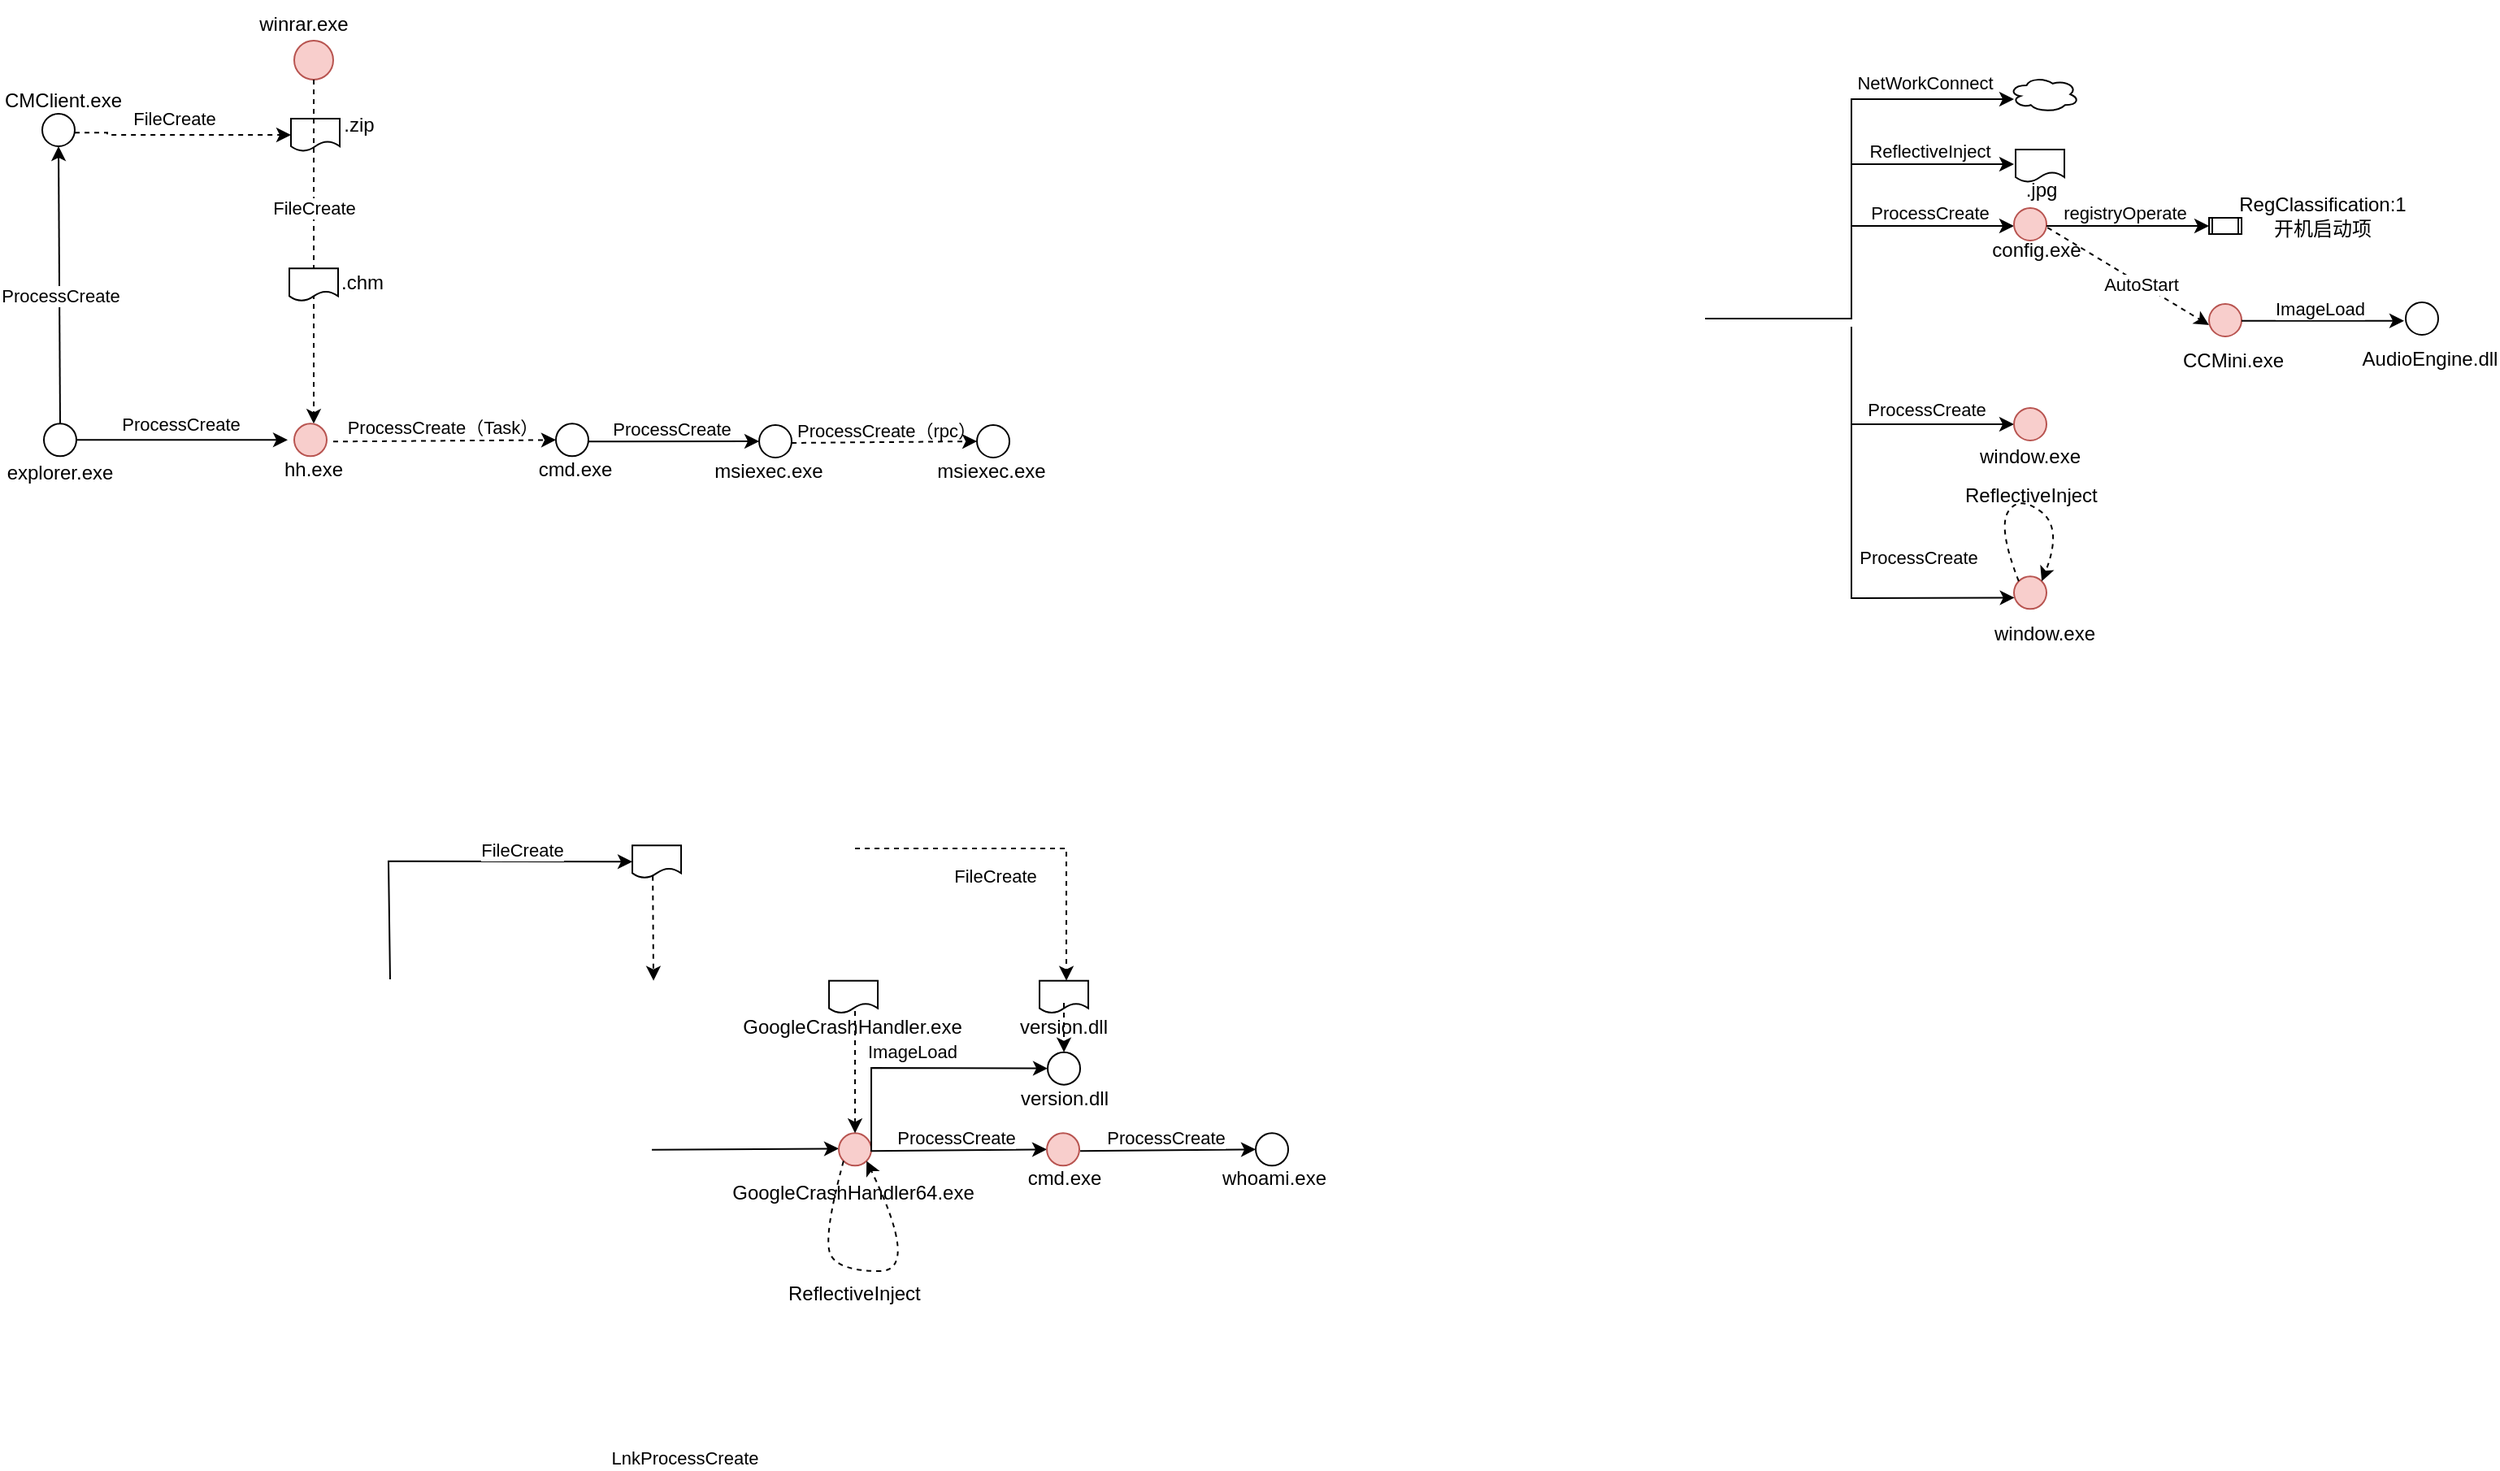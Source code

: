 <mxfile version="24.7.10">
  <diagram name="第 1 页" id="ffTpApcm0pgPxWFKq06H">
    <mxGraphModel dx="863" dy="381" grid="1" gridSize="10" guides="1" tooltips="1" connect="1" arrows="1" fold="1" page="1" pageScale="1" pageWidth="827" pageHeight="1169" math="0" shadow="0">
      <root>
        <mxCell id="0" />
        <mxCell id="1" parent="0" />
        <mxCell id="lSYbg_Df87yItmygA94X-109" value="ProcessCreate（rpc）" style="edgeLabel;html=1;align=center;verticalAlign=middle;resizable=0;points=[];" vertex="1" connectable="0" parent="1">
          <mxGeometry x="570.523" y="365.002" as="geometry">
            <mxPoint x="-5" y="-2" as="offset" />
          </mxGeometry>
        </mxCell>
        <mxCell id="lSYbg_Df87yItmygA94X-1" value="" style="ellipse;whiteSpace=wrap;html=1;aspect=fixed;" vertex="1" parent="1">
          <mxGeometry x="48" y="358.67" width="20" height="20" as="geometry" />
        </mxCell>
        <mxCell id="lSYbg_Df87yItmygA94X-2" value="" style="endArrow=classic;html=1;rounded=0;exitX=1;exitY=0.5;exitDx=0;exitDy=0;" edge="1" parent="1" source="lSYbg_Df87yItmygA94X-1">
          <mxGeometry width="50" height="50" relative="1" as="geometry">
            <mxPoint x="298" y="353.67" as="sourcePoint" />
            <mxPoint x="198" y="368.67" as="targetPoint" />
          </mxGeometry>
        </mxCell>
        <mxCell id="lSYbg_Df87yItmygA94X-3" value="ProcessCreate" style="edgeLabel;html=1;align=center;verticalAlign=middle;resizable=0;points=[];" vertex="1" connectable="0" parent="lSYbg_Df87yItmygA94X-2">
          <mxGeometry x="-0.16" y="3" relative="1" as="geometry">
            <mxPoint x="9" y="-7" as="offset" />
          </mxGeometry>
        </mxCell>
        <mxCell id="lSYbg_Df87yItmygA94X-4" value="" style="endArrow=classic;html=1;rounded=0;entryX=0;entryY=0.5;entryDx=0;entryDy=0;" edge="1" parent="1" target="lSYbg_Df87yItmygA94X-7">
          <mxGeometry width="50" height="50" relative="1" as="geometry">
            <mxPoint x="1160" y="299" as="sourcePoint" />
            <mxPoint x="1208" y="449" as="targetPoint" />
            <Array as="points">
              <mxPoint x="1160" y="359" />
            </Array>
          </mxGeometry>
        </mxCell>
        <mxCell id="lSYbg_Df87yItmygA94X-5" value="ProcessCreate" style="edgeLabel;html=1;align=center;verticalAlign=middle;resizable=0;points=[];" vertex="1" connectable="0" parent="lSYbg_Df87yItmygA94X-4">
          <mxGeometry x="-0.16" y="3" relative="1" as="geometry">
            <mxPoint x="39" y="-6" as="offset" />
          </mxGeometry>
        </mxCell>
        <mxCell id="lSYbg_Df87yItmygA94X-6" value="explorer.exe" style="text;strokeColor=none;align=center;fillColor=none;html=1;verticalAlign=middle;whiteSpace=wrap;rounded=0;" vertex="1" parent="1">
          <mxGeometry x="28" y="373.67" width="60" height="30" as="geometry" />
        </mxCell>
        <mxCell id="lSYbg_Df87yItmygA94X-7" value="" style="ellipse;whiteSpace=wrap;html=1;aspect=fixed;fillColor=#f8cecc;strokeColor=#b85450;" vertex="1" parent="1">
          <mxGeometry x="1260" y="349" width="20" height="20" as="geometry" />
        </mxCell>
        <mxCell id="lSYbg_Df87yItmygA94X-8" value="window.exe" style="text;strokeColor=none;align=center;fillColor=none;html=1;verticalAlign=middle;whiteSpace=wrap;rounded=0;" vertex="1" parent="1">
          <mxGeometry x="1240" y="364" width="60" height="30" as="geometry" />
        </mxCell>
        <mxCell id="lSYbg_Df87yItmygA94X-9" value="" style="endArrow=classic;html=1;rounded=0;exitX=0.5;exitY=0;exitDx=0;exitDy=0;entryX=0.5;entryY=1;entryDx=0;entryDy=0;" edge="1" parent="1" source="lSYbg_Df87yItmygA94X-1" target="lSYbg_Df87yItmygA94X-11">
          <mxGeometry width="50" height="50" relative="1" as="geometry">
            <mxPoint x="57" y="274.17" as="sourcePoint" />
            <mxPoint x="57" y="190" as="targetPoint" />
          </mxGeometry>
        </mxCell>
        <mxCell id="lSYbg_Df87yItmygA94X-10" value="ProcessCreate" style="edgeLabel;html=1;align=center;verticalAlign=middle;resizable=0;points=[];" vertex="1" connectable="0" parent="lSYbg_Df87yItmygA94X-9">
          <mxGeometry x="-0.16" y="3" relative="1" as="geometry">
            <mxPoint x="3" y="-7" as="offset" />
          </mxGeometry>
        </mxCell>
        <mxCell id="lSYbg_Df87yItmygA94X-11" value="" style="ellipse;whiteSpace=wrap;html=1;aspect=fixed;" vertex="1" parent="1">
          <mxGeometry x="47" y="168" width="20" height="20" as="geometry" />
        </mxCell>
        <mxCell id="lSYbg_Df87yItmygA94X-12" value="CMClient.exe" style="text;strokeColor=none;align=center;fillColor=none;html=1;verticalAlign=middle;whiteSpace=wrap;rounded=0;" vertex="1" parent="1">
          <mxGeometry x="30" y="145" width="60" height="30" as="geometry" />
        </mxCell>
        <mxCell id="lSYbg_Df87yItmygA94X-13" value="" style="endArrow=classic;html=1;rounded=0;exitX=1;exitY=0.5;exitDx=0;exitDy=0;edgeStyle=elbowEdgeStyle;dashed=1;entryX=0;entryY=0.5;entryDx=0;entryDy=0;" edge="1" parent="1" target="lSYbg_Df87yItmygA94X-15">
          <mxGeometry width="50" height="50" relative="1" as="geometry">
            <mxPoint x="67" y="179.58" as="sourcePoint" />
            <mxPoint x="117" y="120" as="targetPoint" />
            <Array as="points">
              <mxPoint x="87" y="180" />
            </Array>
          </mxGeometry>
        </mxCell>
        <mxCell id="lSYbg_Df87yItmygA94X-14" value="FileCreate" style="edgeLabel;html=1;align=center;verticalAlign=middle;resizable=0;points=[];" vertex="1" connectable="0" parent="lSYbg_Df87yItmygA94X-13">
          <mxGeometry x="-0.16" y="3" relative="1" as="geometry">
            <mxPoint x="6" y="-7" as="offset" />
          </mxGeometry>
        </mxCell>
        <mxCell id="lSYbg_Df87yItmygA94X-15" value="" style="shape=document;whiteSpace=wrap;html=1;boundedLbl=1;" vertex="1" parent="1">
          <mxGeometry x="200" y="171" width="30" height="20" as="geometry" />
        </mxCell>
        <mxCell id="lSYbg_Df87yItmygA94X-16" value=".zip" style="text;strokeColor=none;align=center;fillColor=none;html=1;verticalAlign=middle;whiteSpace=wrap;rounded=0;" vertex="1" parent="1">
          <mxGeometry x="212" y="160" width="60" height="30" as="geometry" />
        </mxCell>
        <mxCell id="lSYbg_Df87yItmygA94X-17" value="" style="ellipse;whiteSpace=wrap;html=1;aspect=fixed;fillColor=#f8cecc;strokeColor=#b85450;" vertex="1" parent="1">
          <mxGeometry x="202" y="123" width="24" height="24" as="geometry" />
        </mxCell>
        <mxCell id="lSYbg_Df87yItmygA94X-18" value="winrar.exe" style="text;strokeColor=none;align=center;fillColor=none;html=1;verticalAlign=middle;whiteSpace=wrap;rounded=0;" vertex="1" parent="1">
          <mxGeometry x="178" y="98" width="60" height="30" as="geometry" />
        </mxCell>
        <mxCell id="lSYbg_Df87yItmygA94X-19" value="" style="endArrow=classic;html=1;rounded=0;entryX=0.339;entryY=-0.066;entryDx=0;entryDy=0;entryPerimeter=0;" edge="1" parent="1">
          <mxGeometry width="50" height="50" relative="1" as="geometry">
            <mxPoint x="1160" y="359" as="sourcePoint" />
            <mxPoint x="1260.34" y="465.69" as="targetPoint" />
            <Array as="points">
              <mxPoint x="1160" y="466" />
            </Array>
          </mxGeometry>
        </mxCell>
        <mxCell id="lSYbg_Df87yItmygA94X-20" value="ProcessCreate" style="edgeLabel;html=1;align=center;verticalAlign=middle;resizable=0;points=[];" vertex="1" connectable="0" parent="lSYbg_Df87yItmygA94X-19">
          <mxGeometry x="-0.16" y="3" relative="1" as="geometry">
            <mxPoint x="38" y="-5" as="offset" />
          </mxGeometry>
        </mxCell>
        <mxCell id="lSYbg_Df87yItmygA94X-21" value="" style="endArrow=classic;html=1;rounded=0;exitX=1;exitY=0.5;exitDx=0;exitDy=0;" edge="1" parent="1">
          <mxGeometry width="50" height="50" relative="1" as="geometry">
            <mxPoint x="1070" y="294" as="sourcePoint" />
            <mxPoint x="1260" y="159" as="targetPoint" />
            <Array as="points">
              <mxPoint x="1160" y="294" />
              <mxPoint x="1160" y="159" />
            </Array>
          </mxGeometry>
        </mxCell>
        <mxCell id="lSYbg_Df87yItmygA94X-22" value="NetWorkConnect" style="edgeLabel;html=1;align=center;verticalAlign=middle;resizable=0;points=[];" vertex="1" connectable="0" parent="lSYbg_Df87yItmygA94X-21">
          <mxGeometry x="0.083" y="3" relative="1" as="geometry">
            <mxPoint x="48" y="-59" as="offset" />
          </mxGeometry>
        </mxCell>
        <mxCell id="lSYbg_Df87yItmygA94X-23" value="" style="ellipse;shape=cloud;whiteSpace=wrap;html=1;" vertex="1" parent="1">
          <mxGeometry x="1257" y="145" width="43" height="22" as="geometry" />
        </mxCell>
        <mxCell id="lSYbg_Df87yItmygA94X-24" value="" style="endArrow=classic;html=1;rounded=0;" edge="1" parent="1">
          <mxGeometry width="50" height="50" relative="1" as="geometry">
            <mxPoint x="1160" y="199" as="sourcePoint" />
            <mxPoint x="1260" y="199" as="targetPoint" />
          </mxGeometry>
        </mxCell>
        <mxCell id="lSYbg_Df87yItmygA94X-25" value="ReflectiveInject" style="edgeLabel;html=1;align=center;verticalAlign=middle;resizable=0;points=[];" vertex="1" connectable="0" parent="lSYbg_Df87yItmygA94X-24">
          <mxGeometry x="0.152" y="-2" relative="1" as="geometry">
            <mxPoint x="-10" y="-10" as="offset" />
          </mxGeometry>
        </mxCell>
        <mxCell id="lSYbg_Df87yItmygA94X-26" value="" style="shape=document;whiteSpace=wrap;html=1;boundedLbl=1;" vertex="1" parent="1">
          <mxGeometry x="1261" y="190" width="30" height="20" as="geometry" />
        </mxCell>
        <mxCell id="lSYbg_Df87yItmygA94X-27" value=".jpg" style="text;strokeColor=none;align=center;fillColor=none;html=1;verticalAlign=middle;whiteSpace=wrap;rounded=0;" vertex="1" parent="1">
          <mxGeometry x="1247" y="200" width="60" height="30" as="geometry" />
        </mxCell>
        <mxCell id="lSYbg_Df87yItmygA94X-28" value="" style="endArrow=classic;html=1;rounded=0;" edge="1" parent="1">
          <mxGeometry width="50" height="50" relative="1" as="geometry">
            <mxPoint x="1160" y="237" as="sourcePoint" />
            <mxPoint x="1260" y="237" as="targetPoint" />
          </mxGeometry>
        </mxCell>
        <mxCell id="lSYbg_Df87yItmygA94X-29" value="ProcessCreate" style="edgeLabel;html=1;align=center;verticalAlign=middle;resizable=0;points=[];" vertex="1" connectable="0" parent="lSYbg_Df87yItmygA94X-28">
          <mxGeometry x="0.152" y="-2" relative="1" as="geometry">
            <mxPoint x="-10" y="-10" as="offset" />
          </mxGeometry>
        </mxCell>
        <mxCell id="lSYbg_Df87yItmygA94X-30" value="config.exe" style="text;strokeColor=none;align=center;fillColor=none;html=1;verticalAlign=middle;whiteSpace=wrap;rounded=0;" vertex="1" parent="1">
          <mxGeometry x="1244" y="237" width="60" height="30" as="geometry" />
        </mxCell>
        <mxCell id="lSYbg_Df87yItmygA94X-31" value="" style="ellipse;whiteSpace=wrap;html=1;aspect=fixed;fillColor=#f8cecc;strokeColor=#b85450;" vertex="1" parent="1">
          <mxGeometry x="1260" y="226" width="20" height="20" as="geometry" />
        </mxCell>
        <mxCell id="lSYbg_Df87yItmygA94X-32" value="" style="endArrow=classic;html=1;rounded=0;" edge="1" parent="1">
          <mxGeometry width="50" height="50" relative="1" as="geometry">
            <mxPoint x="1280" y="237" as="sourcePoint" />
            <mxPoint x="1380" y="237" as="targetPoint" />
          </mxGeometry>
        </mxCell>
        <mxCell id="lSYbg_Df87yItmygA94X-33" value="registryOperate" style="edgeLabel;html=1;align=center;verticalAlign=middle;resizable=0;points=[];" vertex="1" connectable="0" parent="lSYbg_Df87yItmygA94X-32">
          <mxGeometry x="0.152" y="-2" relative="1" as="geometry">
            <mxPoint x="-10" y="-10" as="offset" />
          </mxGeometry>
        </mxCell>
        <mxCell id="lSYbg_Df87yItmygA94X-34" value="RegClassification:1&lt;br&gt;开机启动项" style="text;strokeColor=none;align=center;fillColor=none;html=1;verticalAlign=middle;whiteSpace=wrap;rounded=0;" vertex="1" parent="1">
          <mxGeometry x="1412" y="216" width="76" height="30" as="geometry" />
        </mxCell>
        <mxCell id="lSYbg_Df87yItmygA94X-35" value="" style="shape=process;whiteSpace=wrap;html=1;backgroundOutline=1;" vertex="1" parent="1">
          <mxGeometry x="1380" y="232" width="20" height="10" as="geometry" />
        </mxCell>
        <mxCell id="lSYbg_Df87yItmygA94X-36" value="" style="endArrow=classic;html=1;rounded=0;exitX=0.611;exitY=0.035;exitDx=0;exitDy=0;exitPerimeter=0;dashed=1;" edge="1" parent="1" source="lSYbg_Df87yItmygA94X-30">
          <mxGeometry width="50" height="50" relative="1" as="geometry">
            <mxPoint x="1280" y="298" as="sourcePoint" />
            <mxPoint x="1380" y="298" as="targetPoint" />
          </mxGeometry>
        </mxCell>
        <mxCell id="lSYbg_Df87yItmygA94X-37" value="AutoStart" style="edgeLabel;html=1;align=center;verticalAlign=middle;resizable=0;points=[];" vertex="1" connectable="0" parent="lSYbg_Df87yItmygA94X-36">
          <mxGeometry x="0.152" y="-2" relative="1" as="geometry">
            <mxPoint x="1" y="-2" as="offset" />
          </mxGeometry>
        </mxCell>
        <mxCell id="lSYbg_Df87yItmygA94X-38" value="CCMini.exe" style="text;strokeColor=none;align=center;fillColor=none;html=1;verticalAlign=middle;whiteSpace=wrap;rounded=0;" vertex="1" parent="1">
          <mxGeometry x="1357" y="305" width="76" height="30" as="geometry" />
        </mxCell>
        <mxCell id="lSYbg_Df87yItmygA94X-39" value="" style="ellipse;whiteSpace=wrap;html=1;aspect=fixed;fillColor=#f8cecc;strokeColor=#b85450;" vertex="1" parent="1">
          <mxGeometry x="1380" y="285" width="20" height="20" as="geometry" />
        </mxCell>
        <mxCell id="lSYbg_Df87yItmygA94X-40" value="" style="endArrow=classic;html=1;rounded=0;" edge="1" parent="1">
          <mxGeometry width="50" height="50" relative="1" as="geometry">
            <mxPoint x="1400" y="295.43" as="sourcePoint" />
            <mxPoint x="1500" y="295.43" as="targetPoint" />
          </mxGeometry>
        </mxCell>
        <mxCell id="lSYbg_Df87yItmygA94X-41" value="ImageLoad" style="edgeLabel;html=1;align=center;verticalAlign=middle;resizable=0;points=[];" vertex="1" connectable="0" parent="lSYbg_Df87yItmygA94X-40">
          <mxGeometry x="0.152" y="-2" relative="1" as="geometry">
            <mxPoint x="-10" y="-10" as="offset" />
          </mxGeometry>
        </mxCell>
        <mxCell id="lSYbg_Df87yItmygA94X-42" value="AudioEngine.dll" style="text;strokeColor=none;align=center;fillColor=none;html=1;verticalAlign=middle;whiteSpace=wrap;rounded=0;" vertex="1" parent="1">
          <mxGeometry x="1478" y="304" width="76" height="30" as="geometry" />
        </mxCell>
        <mxCell id="lSYbg_Df87yItmygA94X-43" value="" style="ellipse;whiteSpace=wrap;html=1;aspect=fixed;" vertex="1" parent="1">
          <mxGeometry x="1501" y="284" width="20" height="20" as="geometry" />
        </mxCell>
        <mxCell id="lSYbg_Df87yItmygA94X-44" value="" style="ellipse;whiteSpace=wrap;html=1;aspect=fixed;fillColor=#f8cecc;strokeColor=#b85450;" vertex="1" parent="1">
          <mxGeometry x="1260" y="452.67" width="20" height="20" as="geometry" />
        </mxCell>
        <mxCell id="lSYbg_Df87yItmygA94X-45" value="window.exe" style="text;strokeColor=none;align=center;fillColor=none;html=1;verticalAlign=middle;whiteSpace=wrap;rounded=0;" vertex="1" parent="1">
          <mxGeometry x="1248.5" y="472.67" width="60" height="30" as="geometry" />
        </mxCell>
        <mxCell id="lSYbg_Df87yItmygA94X-46" value="" style="curved=1;endArrow=classic;html=1;rounded=0;exitX=0;exitY=0;exitDx=0;exitDy=0;entryX=1;entryY=0;entryDx=0;entryDy=0;dashed=1;" edge="1" parent="1" source="lSYbg_Df87yItmygA94X-44" target="lSYbg_Df87yItmygA94X-44">
          <mxGeometry width="50" height="50" relative="1" as="geometry">
            <mxPoint x="1230" y="412.67" as="sourcePoint" />
            <mxPoint x="1280" y="362.67" as="targetPoint" />
            <Array as="points">
              <mxPoint x="1250" y="422.67" />
              <mxPoint x="1263" y="402.67" />
              <mxPoint x="1290" y="422.67" />
            </Array>
          </mxGeometry>
        </mxCell>
        <mxCell id="lSYbg_Df87yItmygA94X-47" value="ReflectiveInject" style="text;whiteSpace=wrap;" vertex="1" parent="1">
          <mxGeometry x="1228" y="388.67" width="90" height="20" as="geometry" />
        </mxCell>
        <mxCell id="lSYbg_Df87yItmygA94X-48" value="" style="shape=document;whiteSpace=wrap;html=1;boundedLbl=1;" vertex="1" parent="1">
          <mxGeometry x="531.02" y="701.33" width="30" height="20" as="geometry" />
        </mxCell>
        <mxCell id="lSYbg_Df87yItmygA94X-49" value="GoogleCrashHandler.exe" style="text;strokeColor=none;align=center;fillColor=none;html=1;verticalAlign=middle;whiteSpace=wrap;rounded=0;" vertex="1" parent="1">
          <mxGeometry x="497.02" y="715" width="97" height="30" as="geometry" />
        </mxCell>
        <mxCell id="lSYbg_Df87yItmygA94X-50" value="" style="endArrow=classic;html=1;rounded=0;edgeStyle=elbowEdgeStyle;dashed=1;" edge="1" parent="1">
          <mxGeometry width="50" height="50" relative="1" as="geometry">
            <mxPoint x="547.02" y="620" as="sourcePoint" />
            <mxPoint x="677.02" y="701.33" as="targetPoint" />
            <Array as="points">
              <mxPoint x="677.02" y="621.33" />
            </Array>
          </mxGeometry>
        </mxCell>
        <mxCell id="lSYbg_Df87yItmygA94X-51" value="FileCreate" style="edgeLabel;html=1;align=center;verticalAlign=middle;resizable=0;points=[];" vertex="1" connectable="0" parent="lSYbg_Df87yItmygA94X-50">
          <mxGeometry x="-0.16" y="3" relative="1" as="geometry">
            <mxPoint x="-3" y="20" as="offset" />
          </mxGeometry>
        </mxCell>
        <mxCell id="lSYbg_Df87yItmygA94X-52" value="" style="shape=document;whiteSpace=wrap;html=1;boundedLbl=1;" vertex="1" parent="1">
          <mxGeometry x="660.52" y="701.33" width="30" height="20" as="geometry" />
        </mxCell>
        <mxCell id="lSYbg_Df87yItmygA94X-53" value="version.dll" style="text;strokeColor=none;align=center;fillColor=none;html=1;verticalAlign=middle;whiteSpace=wrap;rounded=0;" vertex="1" parent="1">
          <mxGeometry x="627.02" y="715" width="97" height="30" as="geometry" />
        </mxCell>
        <mxCell id="lSYbg_Df87yItmygA94X-54" value="" style="endArrow=classic;html=1;rounded=0;exitX=1;exitY=0.5;exitDx=0;exitDy=0;" edge="1" parent="1">
          <mxGeometry width="50" height="50" relative="1" as="geometry">
            <mxPoint x="422.02" y="805.34" as="sourcePoint" />
            <mxPoint x="537.02" y="804.67" as="targetPoint" />
          </mxGeometry>
        </mxCell>
        <mxCell id="lSYbg_Df87yItmygA94X-55" value="LnkProcessCreate" style="edgeLabel;html=1;align=center;verticalAlign=middle;resizable=0;points=[];" vertex="1" connectable="0" parent="lSYbg_Df87yItmygA94X-54">
          <mxGeometry x="-0.16" y="3" relative="1" as="geometry">
            <mxPoint x="-29" y="193" as="offset" />
          </mxGeometry>
        </mxCell>
        <mxCell id="lSYbg_Df87yItmygA94X-56" value="" style="ellipse;whiteSpace=wrap;html=1;aspect=fixed;fillColor=#f8cecc;strokeColor=#b85450;" vertex="1" parent="1">
          <mxGeometry x="537.02" y="795.17" width="20" height="20" as="geometry" />
        </mxCell>
        <mxCell id="lSYbg_Df87yItmygA94X-57" value="" style="endArrow=classic;html=1;rounded=0;entryX=0.5;entryY=0;entryDx=0;entryDy=0;dashed=1;" edge="1" parent="1" target="lSYbg_Df87yItmygA94X-56">
          <mxGeometry width="50" height="50" relative="1" as="geometry">
            <mxPoint x="547.02" y="720" as="sourcePoint" />
            <mxPoint x="687.02" y="759.5" as="targetPoint" />
          </mxGeometry>
        </mxCell>
        <mxCell id="lSYbg_Df87yItmygA94X-58" value="" style="endArrow=classic;html=1;rounded=0;exitX=1;exitY=0.5;exitDx=0;exitDy=0;entryX=0;entryY=0.5;entryDx=0;entryDy=0;" edge="1" parent="1" target="lSYbg_Df87yItmygA94X-60">
          <mxGeometry width="50" height="50" relative="1" as="geometry">
            <mxPoint x="557.02" y="806.5" as="sourcePoint" />
            <mxPoint x="672.02" y="805.83" as="targetPoint" />
            <Array as="points">
              <mxPoint x="557.02" y="755" />
            </Array>
          </mxGeometry>
        </mxCell>
        <mxCell id="lSYbg_Df87yItmygA94X-59" value="ImageLoad" style="edgeLabel;html=1;align=center;verticalAlign=middle;resizable=0;points=[];" vertex="1" connectable="0" parent="lSYbg_Df87yItmygA94X-58">
          <mxGeometry x="-0.16" y="3" relative="1" as="geometry">
            <mxPoint x="9" y="-7" as="offset" />
          </mxGeometry>
        </mxCell>
        <mxCell id="lSYbg_Df87yItmygA94X-60" value="" style="ellipse;whiteSpace=wrap;html=1;aspect=fixed;" vertex="1" parent="1">
          <mxGeometry x="665.52" y="745.33" width="20" height="20" as="geometry" />
        </mxCell>
        <mxCell id="lSYbg_Df87yItmygA94X-61" value="version.dll" style="text;strokeColor=none;align=center;fillColor=none;html=1;verticalAlign=middle;whiteSpace=wrap;rounded=0;" vertex="1" parent="1">
          <mxGeometry x="645.52" y="759.0" width="60" height="30" as="geometry" />
        </mxCell>
        <mxCell id="lSYbg_Df87yItmygA94X-62" value="" style="endArrow=classic;html=1;rounded=0;entryX=0.5;entryY=0;entryDx=0;entryDy=0;dashed=1;exitX=0.5;exitY=0;exitDx=0;exitDy=0;" edge="1" parent="1" source="lSYbg_Df87yItmygA94X-53" target="lSYbg_Df87yItmygA94X-60">
          <mxGeometry width="50" height="50" relative="1" as="geometry">
            <mxPoint x="682.02" y="719.83" as="sourcePoint" />
            <mxPoint x="822.02" y="759.33" as="targetPoint" />
          </mxGeometry>
        </mxCell>
        <mxCell id="lSYbg_Df87yItmygA94X-63" value="" style="endArrow=classic;html=1;rounded=0;entryX=0;entryY=0.5;entryDx=0;entryDy=0;" edge="1" parent="1" target="lSYbg_Df87yItmygA94X-66">
          <mxGeometry width="50" height="50" relative="1" as="geometry">
            <mxPoint x="557.02" y="806.17" as="sourcePoint" />
            <mxPoint x="657.02" y="806.17" as="targetPoint" />
          </mxGeometry>
        </mxCell>
        <mxCell id="lSYbg_Df87yItmygA94X-64" value="ProcessCreate" style="edgeLabel;html=1;align=center;verticalAlign=middle;resizable=0;points=[];" vertex="1" connectable="0" parent="lSYbg_Df87yItmygA94X-63">
          <mxGeometry x="0.152" y="-2" relative="1" as="geometry">
            <mxPoint x="-10" y="-10" as="offset" />
          </mxGeometry>
        </mxCell>
        <mxCell id="lSYbg_Df87yItmygA94X-65" value="cmd.exe" style="text;strokeColor=none;align=center;fillColor=none;html=1;verticalAlign=middle;whiteSpace=wrap;rounded=0;" vertex="1" parent="1">
          <mxGeometry x="646.02" y="808.17" width="60" height="30" as="geometry" />
        </mxCell>
        <mxCell id="lSYbg_Df87yItmygA94X-66" value="" style="ellipse;whiteSpace=wrap;html=1;aspect=fixed;fillColor=#f8cecc;strokeColor=#b85450;" vertex="1" parent="1">
          <mxGeometry x="665.02" y="795.17" width="20" height="20" as="geometry" />
        </mxCell>
        <mxCell id="lSYbg_Df87yItmygA94X-67" value="" style="endArrow=classic;html=1;rounded=0;entryX=0;entryY=0.5;entryDx=0;entryDy=0;" edge="1" parent="1" target="lSYbg_Df87yItmygA94X-70">
          <mxGeometry width="50" height="50" relative="1" as="geometry">
            <mxPoint x="685.52" y="806.17" as="sourcePoint" />
            <mxPoint x="785.52" y="806.17" as="targetPoint" />
          </mxGeometry>
        </mxCell>
        <mxCell id="lSYbg_Df87yItmygA94X-68" value="ProcessCreate" style="edgeLabel;html=1;align=center;verticalAlign=middle;resizable=0;points=[];" vertex="1" connectable="0" parent="lSYbg_Df87yItmygA94X-67">
          <mxGeometry x="0.152" y="-2" relative="1" as="geometry">
            <mxPoint x="-10" y="-10" as="offset" />
          </mxGeometry>
        </mxCell>
        <mxCell id="lSYbg_Df87yItmygA94X-69" value="whoami.exe" style="text;strokeColor=none;align=center;fillColor=none;html=1;verticalAlign=middle;whiteSpace=wrap;rounded=0;" vertex="1" parent="1">
          <mxGeometry x="774.52" y="808.17" width="60" height="30" as="geometry" />
        </mxCell>
        <mxCell id="lSYbg_Df87yItmygA94X-70" value="" style="ellipse;whiteSpace=wrap;html=1;aspect=fixed;" vertex="1" parent="1">
          <mxGeometry x="793.52" y="795.17" width="20" height="20" as="geometry" />
        </mxCell>
        <mxCell id="lSYbg_Df87yItmygA94X-71" value="" style="curved=1;endArrow=classic;html=1;rounded=0;exitX=0;exitY=1;exitDx=0;exitDy=0;entryX=1;entryY=1;entryDx=0;entryDy=0;dashed=1;" edge="1" parent="1" source="lSYbg_Df87yItmygA94X-56" target="lSYbg_Df87yItmygA94X-56">
          <mxGeometry width="50" height="50" relative="1" as="geometry">
            <mxPoint x="544.02" y="892.67" as="sourcePoint" />
            <mxPoint x="594.02" y="842.67" as="targetPoint" />
            <Array as="points">
              <mxPoint x="527.02" y="860" />
              <mxPoint x="537.02" y="880" />
              <mxPoint x="587.02" y="880" />
            </Array>
          </mxGeometry>
        </mxCell>
        <mxCell id="lSYbg_Df87yItmygA94X-72" value="ReflectiveInject" style="text;whiteSpace=wrap;" vertex="1" parent="1">
          <mxGeometry x="504.02" y="880" width="90" height="20" as="geometry" />
        </mxCell>
        <mxCell id="lSYbg_Df87yItmygA94X-73" value="GoogleCrashHandler64.exe" style="text;strokeColor=none;align=center;fillColor=none;html=1;verticalAlign=middle;whiteSpace=wrap;rounded=0;" vertex="1" parent="1">
          <mxGeometry x="515.52" y="817.0" width="60" height="30" as="geometry" />
        </mxCell>
        <mxCell id="lSYbg_Df87yItmygA94X-74" value="" style="endArrow=classic;html=1;rounded=0;exitX=0.5;exitY=1;exitDx=0;exitDy=0;edgeStyle=elbowEdgeStyle;dashed=1;" edge="1" parent="1" source="lSYbg_Df87yItmygA94X-17">
          <mxGeometry width="50" height="50" relative="1" as="geometry">
            <mxPoint x="214" y="147" as="sourcePoint" />
            <mxPoint x="213.667" y="358.67" as="targetPoint" />
            <Array as="points" />
          </mxGeometry>
        </mxCell>
        <mxCell id="lSYbg_Df87yItmygA94X-75" value="FileCreate" style="edgeLabel;html=1;align=center;verticalAlign=middle;resizable=0;points=[];" vertex="1" connectable="0" parent="lSYbg_Df87yItmygA94X-74">
          <mxGeometry x="-0.16" y="3" relative="1" as="geometry">
            <mxPoint x="-3" y="-10" as="offset" />
          </mxGeometry>
        </mxCell>
        <mxCell id="lSYbg_Df87yItmygA94X-78" value="" style="endArrow=classic;html=1;rounded=0;entryX=0;entryY=0.5;entryDx=0;entryDy=0;dashed=1;" edge="1" parent="1" target="lSYbg_Df87yItmygA94X-80">
          <mxGeometry width="50" height="50" relative="1" as="geometry">
            <mxPoint x="226" y="369.67" as="sourcePoint" />
            <mxPoint x="326" y="369.67" as="targetPoint" />
          </mxGeometry>
        </mxCell>
        <mxCell id="lSYbg_Df87yItmygA94X-79" value="ProcessCreate（Task）" style="edgeLabel;html=1;align=center;verticalAlign=middle;resizable=0;points=[];" vertex="1" connectable="0" parent="lSYbg_Df87yItmygA94X-78">
          <mxGeometry x="0.152" y="-2" relative="1" as="geometry">
            <mxPoint x="-12" y="-10" as="offset" />
          </mxGeometry>
        </mxCell>
        <mxCell id="lSYbg_Df87yItmygA94X-80" value="" style="ellipse;whiteSpace=wrap;html=1;aspect=fixed;" vertex="1" parent="1">
          <mxGeometry x="363" y="358.67" width="20" height="20" as="geometry" />
        </mxCell>
        <mxCell id="lSYbg_Df87yItmygA94X-81" value="cmd.exe" style="text;align=center;html=1;verticalAlign=middle;whiteSpace=wrap;rounded=0;" vertex="1" parent="1">
          <mxGeometry x="345" y="371.67" width="60" height="30" as="geometry" />
        </mxCell>
        <mxCell id="lSYbg_Df87yItmygA94X-82" value="" style="endArrow=classic;html=1;rounded=0;entryX=0;entryY=0.5;entryDx=0;entryDy=0;" edge="1" parent="1" target="lSYbg_Df87yItmygA94X-84">
          <mxGeometry width="50" height="50" relative="1" as="geometry">
            <mxPoint x="383" y="369.67" as="sourcePoint" />
            <mxPoint x="483" y="369.67" as="targetPoint" />
          </mxGeometry>
        </mxCell>
        <mxCell id="lSYbg_Df87yItmygA94X-83" value="ProcessCreate" style="edgeLabel;html=1;align=center;verticalAlign=middle;resizable=0;points=[];" vertex="1" connectable="0" parent="lSYbg_Df87yItmygA94X-82">
          <mxGeometry x="0.152" y="-2" relative="1" as="geometry">
            <mxPoint x="-10" y="-10" as="offset" />
          </mxGeometry>
        </mxCell>
        <mxCell id="lSYbg_Df87yItmygA94X-84" value="" style="ellipse;whiteSpace=wrap;html=1;aspect=fixed;" vertex="1" parent="1">
          <mxGeometry x="488.02" y="359.5" width="20" height="20" as="geometry" />
        </mxCell>
        <mxCell id="lSYbg_Df87yItmygA94X-85" value="msiexec.exe" style="text;strokeColor=none;align=center;fillColor=none;html=1;verticalAlign=middle;whiteSpace=wrap;rounded=0;" vertex="1" parent="1">
          <mxGeometry x="464.02" y="372.5" width="60" height="30" as="geometry" />
        </mxCell>
        <mxCell id="lSYbg_Df87yItmygA94X-86" value="" style="endArrow=classic;html=1;rounded=0;entryX=0;entryY=0.5;entryDx=0;entryDy=0;dashed=1;" edge="1" parent="1" target="lSYbg_Df87yItmygA94X-110">
          <mxGeometry width="50" height="50" relative="1" as="geometry">
            <mxPoint x="508.02" y="370.5" as="sourcePoint" />
            <mxPoint x="620" y="370" as="targetPoint" />
          </mxGeometry>
        </mxCell>
        <mxCell id="lSYbg_Df87yItmygA94X-90" value="" style="endArrow=classic;html=1;rounded=0;entryX=0;entryY=0.5;entryDx=0;entryDy=0;exitX=0.5;exitY=0;exitDx=0;exitDy=0;entryPerimeter=0;" edge="1" parent="1" target="lSYbg_Df87yItmygA94X-94">
          <mxGeometry width="50" height="50" relative="1" as="geometry">
            <mxPoint x="261" y="700.5" as="sourcePoint" />
            <mxPoint x="481.52" y="629.83" as="targetPoint" />
            <Array as="points">
              <mxPoint x="260" y="627.83" />
            </Array>
          </mxGeometry>
        </mxCell>
        <mxCell id="lSYbg_Df87yItmygA94X-91" value="FileCreate" style="edgeLabel;html=1;align=center;verticalAlign=middle;resizable=0;points=[];" vertex="1" connectable="0" parent="lSYbg_Df87yItmygA94X-90">
          <mxGeometry x="0.071" y="2" relative="1" as="geometry">
            <mxPoint x="35" y="-5" as="offset" />
          </mxGeometry>
        </mxCell>
        <mxCell id="lSYbg_Df87yItmygA94X-94" value="" style="shape=document;whiteSpace=wrap;html=1;boundedLbl=1;" vertex="1" parent="1">
          <mxGeometry x="410.02" y="618.16" width="30" height="20" as="geometry" />
        </mxCell>
        <mxCell id="lSYbg_Df87yItmygA94X-96" value="" style="endArrow=classic;html=1;rounded=0;entryX=0.5;entryY=0;entryDx=0;entryDy=0;exitX=0.419;exitY=0.934;exitDx=0;exitDy=0;exitPerimeter=0;dashed=1;" edge="1" parent="1" source="lSYbg_Df87yItmygA94X-94">
          <mxGeometry width="50" height="50" relative="1" as="geometry">
            <mxPoint x="295" y="581.83" as="sourcePoint" />
            <mxPoint x="423.02" y="701.33" as="targetPoint" />
          </mxGeometry>
        </mxCell>
        <mxCell id="lSYbg_Df87yItmygA94X-105" value="" style="shape=document;whiteSpace=wrap;html=1;boundedLbl=1;" vertex="1" parent="1">
          <mxGeometry x="199" y="263.17" width="30" height="20" as="geometry" />
        </mxCell>
        <mxCell id="lSYbg_Df87yItmygA94X-106" value=".chm" style="text;strokeColor=none;align=center;fillColor=none;html=1;verticalAlign=middle;whiteSpace=wrap;rounded=0;" vertex="1" parent="1">
          <mxGeometry x="214" y="257.33" width="60" height="30" as="geometry" />
        </mxCell>
        <mxCell id="lSYbg_Df87yItmygA94X-107" value="" style="ellipse;whiteSpace=wrap;html=1;aspect=fixed;fillColor=#f8cecc;strokeColor=#b85450;" vertex="1" parent="1">
          <mxGeometry x="202" y="358.67" width="20" height="20" as="geometry" />
        </mxCell>
        <mxCell id="lSYbg_Df87yItmygA94X-108" value="hh.exe" style="text;strokeColor=none;align=center;fillColor=none;html=1;verticalAlign=middle;whiteSpace=wrap;rounded=0;" vertex="1" parent="1">
          <mxGeometry x="184" y="371.67" width="60" height="30" as="geometry" />
        </mxCell>
        <mxCell id="lSYbg_Df87yItmygA94X-110" value="" style="ellipse;whiteSpace=wrap;html=1;aspect=fixed;" vertex="1" parent="1">
          <mxGeometry x="622.02" y="359.5" width="20" height="20" as="geometry" />
        </mxCell>
        <mxCell id="lSYbg_Df87yItmygA94X-111" value="msiexec.exe" style="text;strokeColor=none;align=center;fillColor=none;html=1;verticalAlign=middle;whiteSpace=wrap;rounded=0;" vertex="1" parent="1">
          <mxGeometry x="601.02" y="372.5" width="60" height="30" as="geometry" />
        </mxCell>
      </root>
    </mxGraphModel>
  </diagram>
</mxfile>
